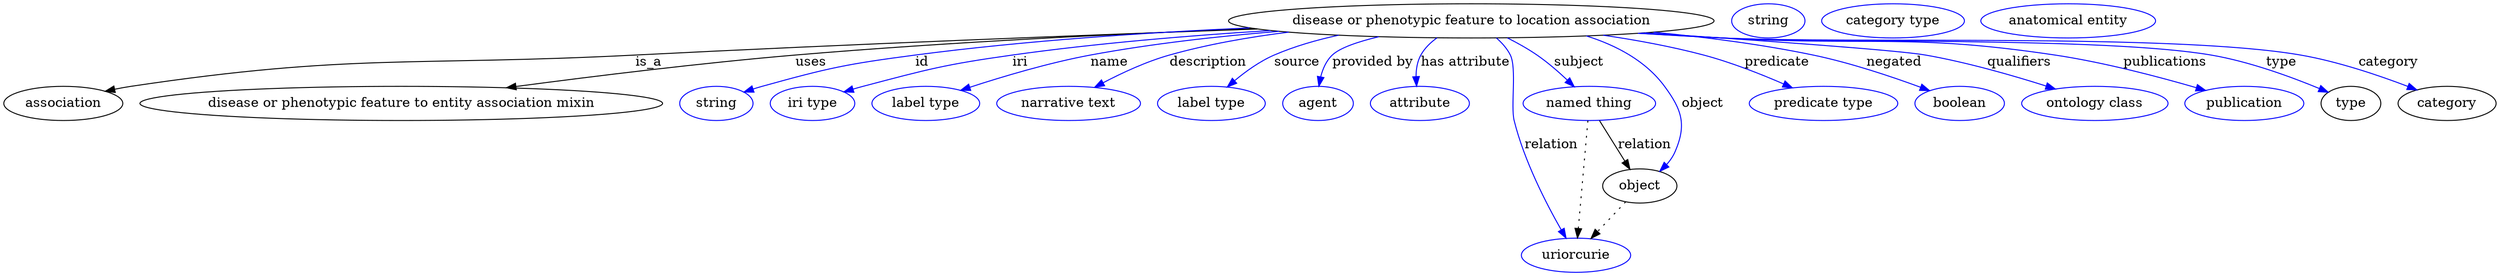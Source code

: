 digraph {
	graph [bb="0,0,2616.7,283"];
	node [label="\N"];
	"disease or phenotypic feature to location association"	[height=0.5,
		label="disease or phenotypic feature to location association",
		pos="1541.4,265",
		width=7.0771];
	association	[height=0.5,
		pos="62.394,178",
		width=1.7332];
	"disease or phenotypic feature to location association" -> association	[label=is_a,
		lp="677.39,221.5",
		pos="e,106.72,190.71 1317.1,256.45 1139.7,250.14 885.64,240.36 663.39,229 428.13,216.97 367.42,230.52 134.39,196 128.62,195.14 122.62,\
194.06 116.66,192.84"];
	"disease or phenotypic feature to entity association mixin"	[height=0.5,
		pos="417.39,178",
		width=7.6188];
	"disease or phenotypic feature to location association" -> "disease or phenotypic feature to entity association mixin"	[label=uses,
		lp="847.89,221.5",
		pos="e,527.88,194.5 1313.7,256.89 1174.3,251.51 992.33,242.67 831.39,229 732.37,220.59 620.5,206.82 538.04,195.86"];
	id	[color=blue,
		height=0.5,
		label=string,
		pos="748.39,178",
		width=1.0652];
	"disease or phenotypic feature to location association" -> id	[color=blue,
		label=id,
		lp="964.39,221.5",
		pos="e,777.38,189.99 1308.7,257.65 1201.4,252.78 1072.6,244.18 957.39,229 884.98,219.46 866.77,215.57 796.39,196 793.29,195.14 790.09,\
194.17 786.89,193.15",
		style=solid];
	iri	[color=blue,
		height=0.5,
		label="iri type",
		pos="849.39,178",
		width=1.2277];
	"disease or phenotypic feature to location association" -> iri	[color=blue,
		label=iri,
		lp="1067.4,221.5",
		pos="e,882.32,190.14 1330.5,254.86 1245.9,249.58 1147.8,241.44 1059.4,229 988.79,219.06 971.32,214.25 902.39,196 899.02,195.11 895.55,\
194.13 892.07,193.11",
		style=solid];
	name	[color=blue,
		height=0.5,
		label="label type",
		pos="968.39,178",
		width=1.5707];
	"disease or phenotypic feature to location association" -> name	[color=blue,
		label=name,
		lp="1161.4,221.5",
		pos="e,1005,191.84 1339.4,253.99 1275.7,248.79 1205.3,240.91 1141.4,229 1097.8,220.86 1049.3,206.37 1014.8,195.08",
		style=solid];
	description	[color=blue,
		height=0.5,
		label="narrative text",
		pos="1118.4,178",
		width=2.0943];
	"disease or phenotypic feature to location association" -> description	[color=blue,
		label=description,
		lp="1264.9,221.5",
		pos="e,1145.8,195 1349.6,253.13 1307.8,247.92 1264.2,240.25 1224.4,229 1200.2,222.17 1174.7,210.3 1154.8,199.84",
		style=solid];
	source	[color=blue,
		height=0.5,
		label="label type",
		pos="1268.4,178",
		width=1.5707];
	"disease or phenotypic feature to location association" -> source	[color=blue,
		label=source,
		lp="1358.4,221.5",
		pos="e,1285.1,195.34 1402,249.91 1378.9,244.91 1355.6,238.15 1334.4,229 1319.3,222.47 1304.5,211.77 1292.7,201.94",
		style=solid];
	"provided by"	[color=blue,
		height=0.5,
		label=agent,
		pos="1380.4,178",
		width=1.0291];
	"disease or phenotypic feature to location association" -> "provided by"	[color=blue,
		label="provided by",
		lp="1437.9,221.5",
		pos="e,1381.3,196.08 1444.1,248.29 1422.5,243.1 1403.5,236.65 1395.4,229 1389,222.98 1385.3,214.38 1383.2,206",
		style=solid];
	"has attribute"	[color=blue,
		height=0.5,
		label=attribute,
		pos="1487.4,178",
		width=1.4443];
	"disease or phenotypic feature to location association" -> "has attribute"	[color=blue,
		label="has attribute",
		lp="1535.4,221.5",
		pos="e,1483.9,196.23 1505.4,247.11 1498.6,242.25 1492.4,236.24 1488.4,229 1484.6,222.2 1483.4,214.06 1483.4,206.33",
		style=solid];
	subject	[color=blue,
		height=0.5,
		label="named thing",
		pos="1665.4,178",
		width=1.9318];
	"disease or phenotypic feature to location association" -> subject	[color=blue,
		label=subject,
		lp="1654.4,221.5",
		pos="e,1649.5,195.56 1579.3,247.05 1589.7,241.8 1600.8,235.63 1610.4,229 1621.5,221.33 1632.7,211.57 1642.1,202.72",
		style=solid];
	predicate	[color=blue,
		height=0.5,
		label="predicate type",
		pos="1911.4,178",
		width=2.1665];
	"disease or phenotypic feature to location association" -> predicate	[color=blue,
		label=predicate,
		lp="1862.4,221.5",
		pos="e,1878.7,194.45 1680,249.89 1714.7,244.78 1751.7,237.97 1785.4,229 1814.2,221.33 1845.4,209.01 1869.5,198.52",
		style=solid];
	relation	[color=blue,
		height=0.5,
		label=uriorcurie,
		pos="1651.4,18",
		width=1.5887];
	"disease or phenotypic feature to location association" -> relation	[color=blue,
		label=relation,
		lp="1625.4,134.5",
		pos="e,1640.9,36.019 1567.7,247 1573.5,241.93 1579,235.87 1582.4,229 1589.2,215.24 1582.7,174.91 1586.4,160 1596.9,117.63 1620.1,72.455 \
1635.8,44.97",
		style=solid];
	negated	[color=blue,
		height=0.5,
		label=boolean,
		pos="2054.4,178",
		width=1.2999];
	"disease or phenotypic feature to location association" -> negated	[color=blue,
		label=negated,
		lp="1985.4,221.5",
		pos="e,2023.1,191.39 1732.6,253.1 1787.2,247.9 1846.4,240.25 1900.4,229 1939.6,220.82 1982.9,206.24 2013.6,194.93",
		style=solid];
	qualifiers	[color=blue,
		height=0.5,
		label="ontology class",
		pos="2195.4,178",
		width=2.1304];
	"disease or phenotypic feature to location association" -> qualifiers	[color=blue,
		label=qualifiers,
		lp="2116.9,221.5",
		pos="e,2154.1,193.23 1723.7,252.4 1845.8,244.32 1989.4,234.11 2018.4,229 2061.7,221.38 2109.5,207.51 2144.6,196.31",
		style=solid];
	publications	[color=blue,
		height=0.5,
		label=publication,
		pos="2352.4,178",
		width=1.7332];
	"disease or phenotypic feature to location association" -> publications	[color=blue,
		label=publications,
		lp="2270.4,221.5",
		pos="e,2311.9,191.71 1720.3,252.17 1748.8,250.38 1777.9,248.6 1805.4,247 1960.5,238.01 2000.8,252.12 2154.4,229 2205.5,221.31 2262.5,\
206.19 2302.2,194.57",
		style=solid];
	type	[height=0.5,
		pos="2464.4,178",
		width=0.86659];
	"disease or phenotypic feature to location association" -> type	[color=blue,
		label=type,
		lp="2392.4,221.5",
		pos="e,2440.7,189.75 1717.4,251.95 1746.8,250.14 1777,248.41 1805.4,247 1919.3,241.33 2206,248.28 2318.4,229 2358.5,222.13 2402.4,205.82 \
2431.5,193.68",
		style=solid];
	category	[height=0.5,
		pos="2565.4,178",
		width=1.4263];
	"disease or phenotypic feature to location association" -> category	[color=blue,
		label=category,
		lp="2503.9,221.5",
		pos="e,2533.8,192.27 1716.4,251.88 1746.1,250.06 1776.6,248.35 1805.4,247 1940.2,240.66 2279.5,252.2 2412.4,229 2451.4,222.19 2494.1,\
207.61 2524.4,195.94",
		style=solid];
	object	[height=0.5,
		pos="1718.4,91",
		width=1.0832];
	"disease or phenotypic feature to location association" -> object	[color=blue,
		label=object,
		lp="1784.4,178",
		pos="e,1739.4,106.44 1662.3,249.12 1693.9,239.16 1724.7,222.79 1744.4,196 1762.8,170.99 1767.7,155.52 1755.4,127 1753.3,122.15 1750.2,\
117.66 1746.6,113.62",
		style=solid];
	subject -> relation	[pos="e,1652.9,36.188 1663.9,159.79 1661.5,132.48 1656.7,78.994 1653.8,46.38",
		style=dotted];
	subject -> object	[label=relation,
		lp="1723.4,134.5",
		pos="e,1708,108.6 1676.1,159.8 1683.8,147.54 1694.2,130.87 1702.7,117.13"];
	association_type	[color=blue,
		height=0.5,
		label=string,
		pos="1852.4,265",
		width=1.0652];
	association_category	[color=blue,
		height=0.5,
		label="category type",
		pos="1983.4,265",
		width=2.0762];
	object -> relation	[pos="e,1667.2,35.702 1703.5,74.243 1694.9,65.127 1683.9,53.465 1674.2,43.208",
		style=dotted];
	"disease or phenotypic feature to location association_object"	[color=blue,
		height=0.5,
		label="anatomical entity",
		pos="2167.4,265",
		width=2.5456];
}
